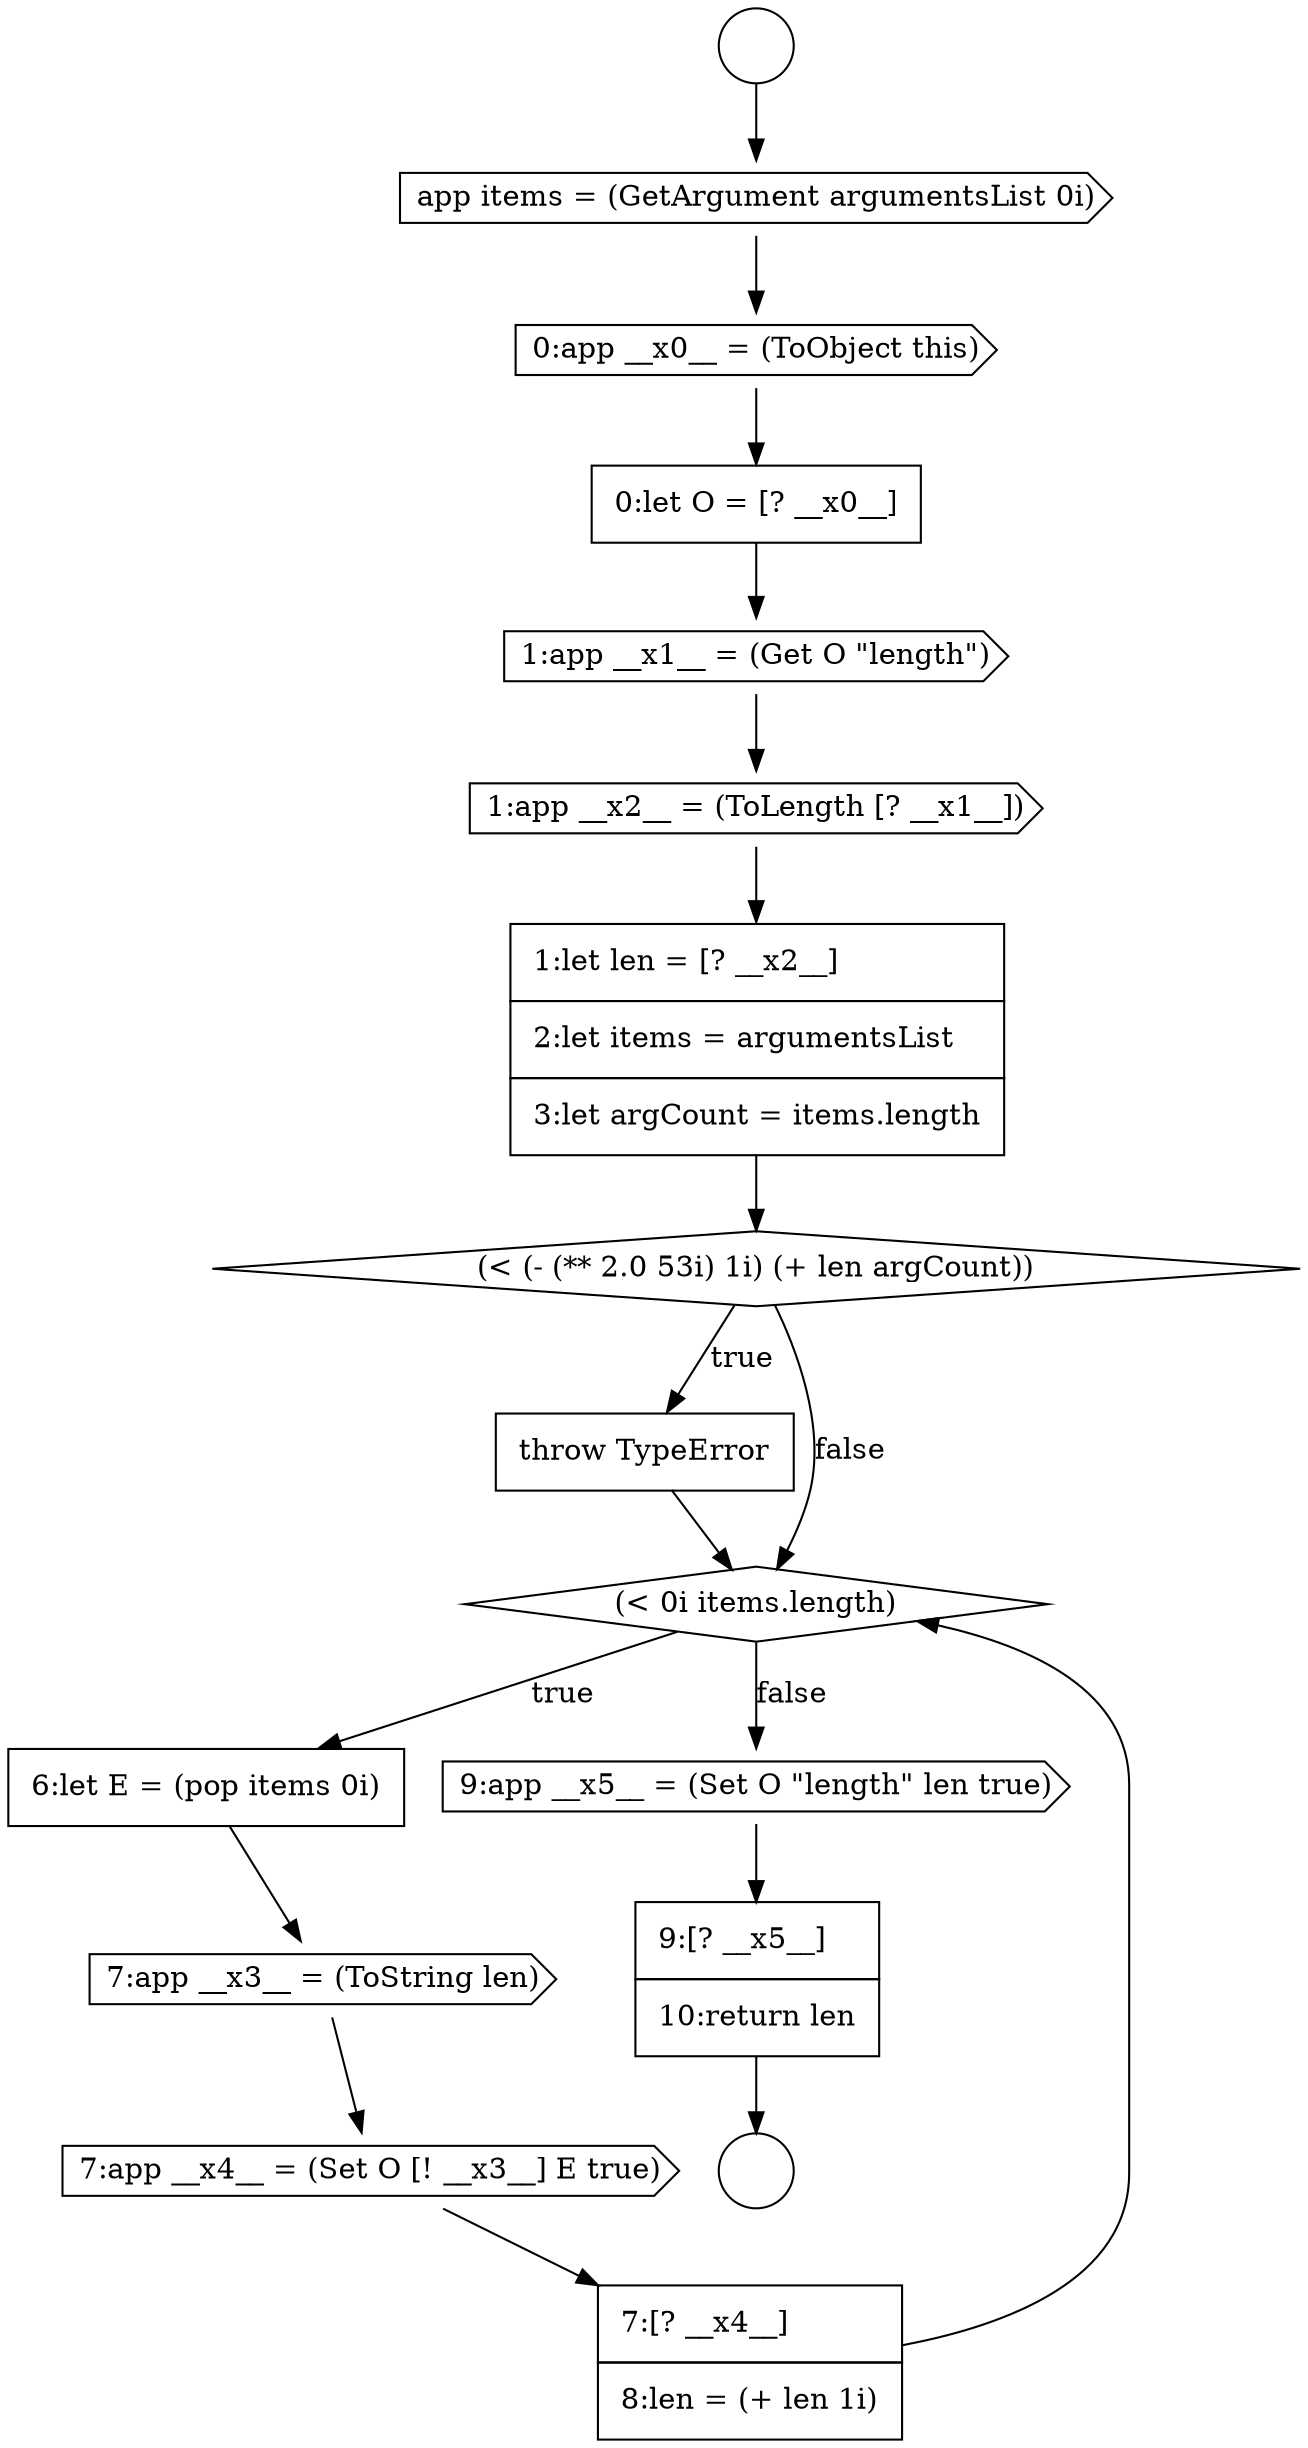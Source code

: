 digraph {
  node15490 [shape=none, margin=0, label=<<font color="black">
    <table border="0" cellborder="1" cellspacing="0" cellpadding="10">
      <tr><td align="left">9:[? __x5__]</td></tr>
      <tr><td align="left">10:return len</td></tr>
    </table>
  </font>> color="black" fillcolor="white" style=filled]
  node15482 [shape=diamond, label=<<font color="black">(&lt; (- (** 2.0 53i) 1i) (+ len argCount))</font>> color="black" fillcolor="white" style=filled]
  node15477 [shape=cds, label=<<font color="black">0:app __x0__ = (ToObject this)</font>> color="black" fillcolor="white" style=filled]
  node15481 [shape=none, margin=0, label=<<font color="black">
    <table border="0" cellborder="1" cellspacing="0" cellpadding="10">
      <tr><td align="left">1:let len = [? __x2__]</td></tr>
      <tr><td align="left">2:let items = argumentsList</td></tr>
      <tr><td align="left">3:let argCount = items.length</td></tr>
    </table>
  </font>> color="black" fillcolor="white" style=filled]
  node15478 [shape=none, margin=0, label=<<font color="black">
    <table border="0" cellborder="1" cellspacing="0" cellpadding="10">
      <tr><td align="left">0:let O = [? __x0__]</td></tr>
    </table>
  </font>> color="black" fillcolor="white" style=filled]
  node15474 [shape=circle label=" " color="black" fillcolor="white" style=filled]
  node15485 [shape=none, margin=0, label=<<font color="black">
    <table border="0" cellborder="1" cellspacing="0" cellpadding="10">
      <tr><td align="left">6:let E = (pop items 0i)</td></tr>
    </table>
  </font>> color="black" fillcolor="white" style=filled]
  node15487 [shape=cds, label=<<font color="black">7:app __x4__ = (Set O [! __x3__] E true)</font>> color="black" fillcolor="white" style=filled]
  node15475 [shape=circle label=" " color="black" fillcolor="white" style=filled]
  node15479 [shape=cds, label=<<font color="black">1:app __x1__ = (Get O &quot;length&quot;)</font>> color="black" fillcolor="white" style=filled]
  node15483 [shape=none, margin=0, label=<<font color="black">
    <table border="0" cellborder="1" cellspacing="0" cellpadding="10">
      <tr><td align="left">throw TypeError</td></tr>
    </table>
  </font>> color="black" fillcolor="white" style=filled]
  node15476 [shape=cds, label=<<font color="black">app items = (GetArgument argumentsList 0i)</font>> color="black" fillcolor="white" style=filled]
  node15480 [shape=cds, label=<<font color="black">1:app __x2__ = (ToLength [? __x1__])</font>> color="black" fillcolor="white" style=filled]
  node15484 [shape=diamond, label=<<font color="black">(&lt; 0i items.length)</font>> color="black" fillcolor="white" style=filled]
  node15489 [shape=cds, label=<<font color="black">9:app __x5__ = (Set O &quot;length&quot; len true)</font>> color="black" fillcolor="white" style=filled]
  node15486 [shape=cds, label=<<font color="black">7:app __x3__ = (ToString len)</font>> color="black" fillcolor="white" style=filled]
  node15488 [shape=none, margin=0, label=<<font color="black">
    <table border="0" cellborder="1" cellspacing="0" cellpadding="10">
      <tr><td align="left">7:[? __x4__]</td></tr>
      <tr><td align="left">8:len = (+ len 1i)</td></tr>
    </table>
  </font>> color="black" fillcolor="white" style=filled]
  node15483 -> node15484 [ color="black"]
  node15488 -> node15484 [ color="black"]
  node15480 -> node15481 [ color="black"]
  node15485 -> node15486 [ color="black"]
  node15484 -> node15485 [label=<<font color="black">true</font>> color="black"]
  node15484 -> node15489 [label=<<font color="black">false</font>> color="black"]
  node15477 -> node15478 [ color="black"]
  node15490 -> node15475 [ color="black"]
  node15478 -> node15479 [ color="black"]
  node15481 -> node15482 [ color="black"]
  node15486 -> node15487 [ color="black"]
  node15487 -> node15488 [ color="black"]
  node15489 -> node15490 [ color="black"]
  node15482 -> node15483 [label=<<font color="black">true</font>> color="black"]
  node15482 -> node15484 [label=<<font color="black">false</font>> color="black"]
  node15474 -> node15476 [ color="black"]
  node15476 -> node15477 [ color="black"]
  node15479 -> node15480 [ color="black"]
}
